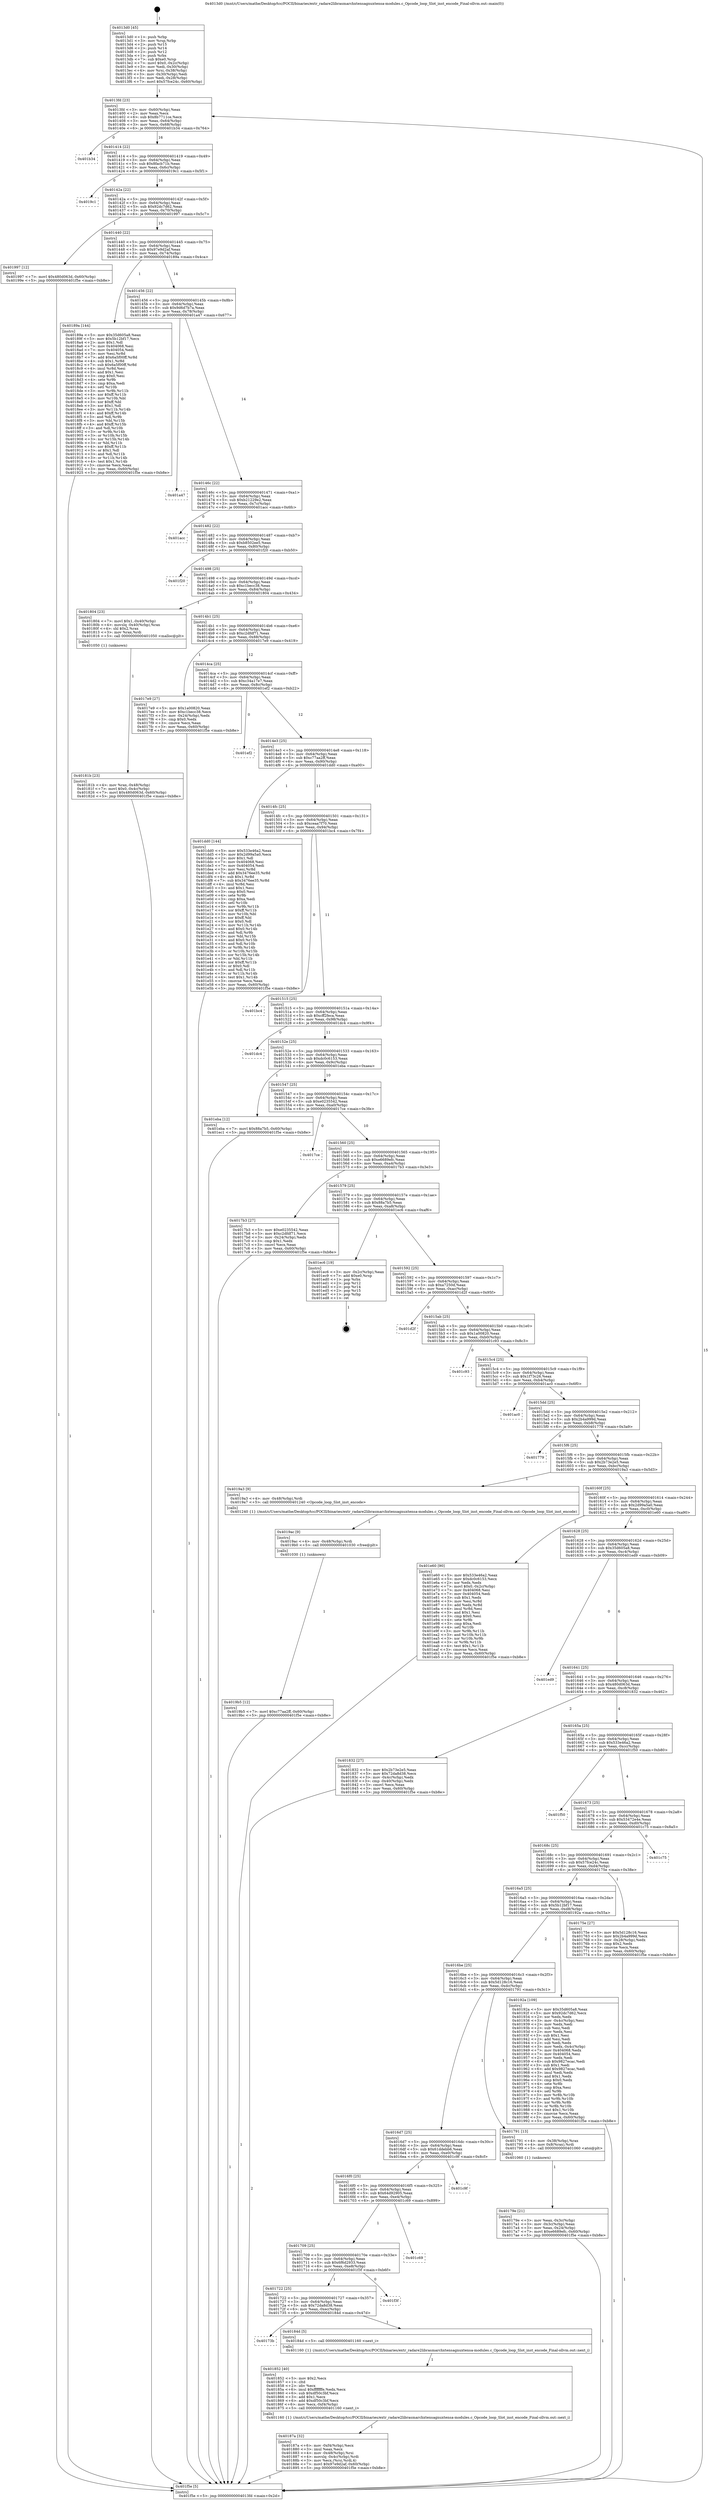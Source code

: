digraph "0x4013d0" {
  label = "0x4013d0 (/mnt/c/Users/mathe/Desktop/tcc/POCII/binaries/extr_radare2librasmarchxtensagnuxtensa-modules.c_Opcode_loop_Slot_inst_encode_Final-ollvm.out::main(0))"
  labelloc = "t"
  node[shape=record]

  Entry [label="",width=0.3,height=0.3,shape=circle,fillcolor=black,style=filled]
  "0x4013fd" [label="{
     0x4013fd [23]\l
     | [instrs]\l
     &nbsp;&nbsp;0x4013fd \<+3\>: mov -0x60(%rbp),%eax\l
     &nbsp;&nbsp;0x401400 \<+2\>: mov %eax,%ecx\l
     &nbsp;&nbsp;0x401402 \<+6\>: sub $0x8b7711ce,%ecx\l
     &nbsp;&nbsp;0x401408 \<+3\>: mov %eax,-0x64(%rbp)\l
     &nbsp;&nbsp;0x40140b \<+3\>: mov %ecx,-0x68(%rbp)\l
     &nbsp;&nbsp;0x40140e \<+6\>: je 0000000000401b34 \<main+0x764\>\l
  }"]
  "0x401b34" [label="{
     0x401b34\l
  }", style=dashed]
  "0x401414" [label="{
     0x401414 [22]\l
     | [instrs]\l
     &nbsp;&nbsp;0x401414 \<+5\>: jmp 0000000000401419 \<main+0x49\>\l
     &nbsp;&nbsp;0x401419 \<+3\>: mov -0x64(%rbp),%eax\l
     &nbsp;&nbsp;0x40141c \<+5\>: sub $0x8facb71b,%eax\l
     &nbsp;&nbsp;0x401421 \<+3\>: mov %eax,-0x6c(%rbp)\l
     &nbsp;&nbsp;0x401424 \<+6\>: je 00000000004019c1 \<main+0x5f1\>\l
  }"]
  Exit [label="",width=0.3,height=0.3,shape=circle,fillcolor=black,style=filled,peripheries=2]
  "0x4019c1" [label="{
     0x4019c1\l
  }", style=dashed]
  "0x40142a" [label="{
     0x40142a [22]\l
     | [instrs]\l
     &nbsp;&nbsp;0x40142a \<+5\>: jmp 000000000040142f \<main+0x5f\>\l
     &nbsp;&nbsp;0x40142f \<+3\>: mov -0x64(%rbp),%eax\l
     &nbsp;&nbsp;0x401432 \<+5\>: sub $0x92dc7d62,%eax\l
     &nbsp;&nbsp;0x401437 \<+3\>: mov %eax,-0x70(%rbp)\l
     &nbsp;&nbsp;0x40143a \<+6\>: je 0000000000401997 \<main+0x5c7\>\l
  }"]
  "0x4019b5" [label="{
     0x4019b5 [12]\l
     | [instrs]\l
     &nbsp;&nbsp;0x4019b5 \<+7\>: movl $0xc77aa2ff,-0x60(%rbp)\l
     &nbsp;&nbsp;0x4019bc \<+5\>: jmp 0000000000401f5e \<main+0xb8e\>\l
  }"]
  "0x401997" [label="{
     0x401997 [12]\l
     | [instrs]\l
     &nbsp;&nbsp;0x401997 \<+7\>: movl $0x480d063d,-0x60(%rbp)\l
     &nbsp;&nbsp;0x40199e \<+5\>: jmp 0000000000401f5e \<main+0xb8e\>\l
  }"]
  "0x401440" [label="{
     0x401440 [22]\l
     | [instrs]\l
     &nbsp;&nbsp;0x401440 \<+5\>: jmp 0000000000401445 \<main+0x75\>\l
     &nbsp;&nbsp;0x401445 \<+3\>: mov -0x64(%rbp),%eax\l
     &nbsp;&nbsp;0x401448 \<+5\>: sub $0x97e9d2af,%eax\l
     &nbsp;&nbsp;0x40144d \<+3\>: mov %eax,-0x74(%rbp)\l
     &nbsp;&nbsp;0x401450 \<+6\>: je 000000000040189a \<main+0x4ca\>\l
  }"]
  "0x4019ac" [label="{
     0x4019ac [9]\l
     | [instrs]\l
     &nbsp;&nbsp;0x4019ac \<+4\>: mov -0x48(%rbp),%rdi\l
     &nbsp;&nbsp;0x4019b0 \<+5\>: call 0000000000401030 \<free@plt\>\l
     | [calls]\l
     &nbsp;&nbsp;0x401030 \{1\} (unknown)\l
  }"]
  "0x40189a" [label="{
     0x40189a [144]\l
     | [instrs]\l
     &nbsp;&nbsp;0x40189a \<+5\>: mov $0x35d605a8,%eax\l
     &nbsp;&nbsp;0x40189f \<+5\>: mov $0x5b12bf17,%ecx\l
     &nbsp;&nbsp;0x4018a4 \<+2\>: mov $0x1,%dl\l
     &nbsp;&nbsp;0x4018a6 \<+7\>: mov 0x404068,%esi\l
     &nbsp;&nbsp;0x4018ad \<+7\>: mov 0x404054,%edi\l
     &nbsp;&nbsp;0x4018b4 \<+3\>: mov %esi,%r8d\l
     &nbsp;&nbsp;0x4018b7 \<+7\>: add $0x6a5f00ff,%r8d\l
     &nbsp;&nbsp;0x4018be \<+4\>: sub $0x1,%r8d\l
     &nbsp;&nbsp;0x4018c2 \<+7\>: sub $0x6a5f00ff,%r8d\l
     &nbsp;&nbsp;0x4018c9 \<+4\>: imul %r8d,%esi\l
     &nbsp;&nbsp;0x4018cd \<+3\>: and $0x1,%esi\l
     &nbsp;&nbsp;0x4018d0 \<+3\>: cmp $0x0,%esi\l
     &nbsp;&nbsp;0x4018d3 \<+4\>: sete %r9b\l
     &nbsp;&nbsp;0x4018d7 \<+3\>: cmp $0xa,%edi\l
     &nbsp;&nbsp;0x4018da \<+4\>: setl %r10b\l
     &nbsp;&nbsp;0x4018de \<+3\>: mov %r9b,%r11b\l
     &nbsp;&nbsp;0x4018e1 \<+4\>: xor $0xff,%r11b\l
     &nbsp;&nbsp;0x4018e5 \<+3\>: mov %r10b,%bl\l
     &nbsp;&nbsp;0x4018e8 \<+3\>: xor $0xff,%bl\l
     &nbsp;&nbsp;0x4018eb \<+3\>: xor $0x1,%dl\l
     &nbsp;&nbsp;0x4018ee \<+3\>: mov %r11b,%r14b\l
     &nbsp;&nbsp;0x4018f1 \<+4\>: and $0xff,%r14b\l
     &nbsp;&nbsp;0x4018f5 \<+3\>: and %dl,%r9b\l
     &nbsp;&nbsp;0x4018f8 \<+3\>: mov %bl,%r15b\l
     &nbsp;&nbsp;0x4018fb \<+4\>: and $0xff,%r15b\l
     &nbsp;&nbsp;0x4018ff \<+3\>: and %dl,%r10b\l
     &nbsp;&nbsp;0x401902 \<+3\>: or %r9b,%r14b\l
     &nbsp;&nbsp;0x401905 \<+3\>: or %r10b,%r15b\l
     &nbsp;&nbsp;0x401908 \<+3\>: xor %r15b,%r14b\l
     &nbsp;&nbsp;0x40190b \<+3\>: or %bl,%r11b\l
     &nbsp;&nbsp;0x40190e \<+4\>: xor $0xff,%r11b\l
     &nbsp;&nbsp;0x401912 \<+3\>: or $0x1,%dl\l
     &nbsp;&nbsp;0x401915 \<+3\>: and %dl,%r11b\l
     &nbsp;&nbsp;0x401918 \<+3\>: or %r11b,%r14b\l
     &nbsp;&nbsp;0x40191b \<+4\>: test $0x1,%r14b\l
     &nbsp;&nbsp;0x40191f \<+3\>: cmovne %ecx,%eax\l
     &nbsp;&nbsp;0x401922 \<+3\>: mov %eax,-0x60(%rbp)\l
     &nbsp;&nbsp;0x401925 \<+5\>: jmp 0000000000401f5e \<main+0xb8e\>\l
  }"]
  "0x401456" [label="{
     0x401456 [22]\l
     | [instrs]\l
     &nbsp;&nbsp;0x401456 \<+5\>: jmp 000000000040145b \<main+0x8b\>\l
     &nbsp;&nbsp;0x40145b \<+3\>: mov -0x64(%rbp),%eax\l
     &nbsp;&nbsp;0x40145e \<+5\>: sub $0x9d6d7b7a,%eax\l
     &nbsp;&nbsp;0x401463 \<+3\>: mov %eax,-0x78(%rbp)\l
     &nbsp;&nbsp;0x401466 \<+6\>: je 0000000000401a47 \<main+0x677\>\l
  }"]
  "0x40187a" [label="{
     0x40187a [32]\l
     | [instrs]\l
     &nbsp;&nbsp;0x40187a \<+6\>: mov -0xf4(%rbp),%ecx\l
     &nbsp;&nbsp;0x401880 \<+3\>: imul %eax,%ecx\l
     &nbsp;&nbsp;0x401883 \<+4\>: mov -0x48(%rbp),%rsi\l
     &nbsp;&nbsp;0x401887 \<+4\>: movslq -0x4c(%rbp),%rdi\l
     &nbsp;&nbsp;0x40188b \<+3\>: mov %ecx,(%rsi,%rdi,4)\l
     &nbsp;&nbsp;0x40188e \<+7\>: movl $0x97e9d2af,-0x60(%rbp)\l
     &nbsp;&nbsp;0x401895 \<+5\>: jmp 0000000000401f5e \<main+0xb8e\>\l
  }"]
  "0x401a47" [label="{
     0x401a47\l
  }", style=dashed]
  "0x40146c" [label="{
     0x40146c [22]\l
     | [instrs]\l
     &nbsp;&nbsp;0x40146c \<+5\>: jmp 0000000000401471 \<main+0xa1\>\l
     &nbsp;&nbsp;0x401471 \<+3\>: mov -0x64(%rbp),%eax\l
     &nbsp;&nbsp;0x401474 \<+5\>: sub $0xb21229e2,%eax\l
     &nbsp;&nbsp;0x401479 \<+3\>: mov %eax,-0x7c(%rbp)\l
     &nbsp;&nbsp;0x40147c \<+6\>: je 0000000000401acc \<main+0x6fc\>\l
  }"]
  "0x401852" [label="{
     0x401852 [40]\l
     | [instrs]\l
     &nbsp;&nbsp;0x401852 \<+5\>: mov $0x2,%ecx\l
     &nbsp;&nbsp;0x401857 \<+1\>: cltd\l
     &nbsp;&nbsp;0x401858 \<+2\>: idiv %ecx\l
     &nbsp;&nbsp;0x40185a \<+6\>: imul $0xfffffffe,%edx,%ecx\l
     &nbsp;&nbsp;0x401860 \<+6\>: sub $0xdf50c3bf,%ecx\l
     &nbsp;&nbsp;0x401866 \<+3\>: add $0x1,%ecx\l
     &nbsp;&nbsp;0x401869 \<+6\>: add $0xdf50c3bf,%ecx\l
     &nbsp;&nbsp;0x40186f \<+6\>: mov %ecx,-0xf4(%rbp)\l
     &nbsp;&nbsp;0x401875 \<+5\>: call 0000000000401160 \<next_i\>\l
     | [calls]\l
     &nbsp;&nbsp;0x401160 \{1\} (/mnt/c/Users/mathe/Desktop/tcc/POCII/binaries/extr_radare2librasmarchxtensagnuxtensa-modules.c_Opcode_loop_Slot_inst_encode_Final-ollvm.out::next_i)\l
  }"]
  "0x401acc" [label="{
     0x401acc\l
  }", style=dashed]
  "0x401482" [label="{
     0x401482 [22]\l
     | [instrs]\l
     &nbsp;&nbsp;0x401482 \<+5\>: jmp 0000000000401487 \<main+0xb7\>\l
     &nbsp;&nbsp;0x401487 \<+3\>: mov -0x64(%rbp),%eax\l
     &nbsp;&nbsp;0x40148a \<+5\>: sub $0xb8502ee5,%eax\l
     &nbsp;&nbsp;0x40148f \<+3\>: mov %eax,-0x80(%rbp)\l
     &nbsp;&nbsp;0x401492 \<+6\>: je 0000000000401f20 \<main+0xb50\>\l
  }"]
  "0x40173b" [label="{
     0x40173b\l
  }", style=dashed]
  "0x401f20" [label="{
     0x401f20\l
  }", style=dashed]
  "0x401498" [label="{
     0x401498 [25]\l
     | [instrs]\l
     &nbsp;&nbsp;0x401498 \<+5\>: jmp 000000000040149d \<main+0xcd\>\l
     &nbsp;&nbsp;0x40149d \<+3\>: mov -0x64(%rbp),%eax\l
     &nbsp;&nbsp;0x4014a0 \<+5\>: sub $0xc1becc38,%eax\l
     &nbsp;&nbsp;0x4014a5 \<+6\>: mov %eax,-0x84(%rbp)\l
     &nbsp;&nbsp;0x4014ab \<+6\>: je 0000000000401804 \<main+0x434\>\l
  }"]
  "0x40184d" [label="{
     0x40184d [5]\l
     | [instrs]\l
     &nbsp;&nbsp;0x40184d \<+5\>: call 0000000000401160 \<next_i\>\l
     | [calls]\l
     &nbsp;&nbsp;0x401160 \{1\} (/mnt/c/Users/mathe/Desktop/tcc/POCII/binaries/extr_radare2librasmarchxtensagnuxtensa-modules.c_Opcode_loop_Slot_inst_encode_Final-ollvm.out::next_i)\l
  }"]
  "0x401804" [label="{
     0x401804 [23]\l
     | [instrs]\l
     &nbsp;&nbsp;0x401804 \<+7\>: movl $0x1,-0x40(%rbp)\l
     &nbsp;&nbsp;0x40180b \<+4\>: movslq -0x40(%rbp),%rax\l
     &nbsp;&nbsp;0x40180f \<+4\>: shl $0x2,%rax\l
     &nbsp;&nbsp;0x401813 \<+3\>: mov %rax,%rdi\l
     &nbsp;&nbsp;0x401816 \<+5\>: call 0000000000401050 \<malloc@plt\>\l
     | [calls]\l
     &nbsp;&nbsp;0x401050 \{1\} (unknown)\l
  }"]
  "0x4014b1" [label="{
     0x4014b1 [25]\l
     | [instrs]\l
     &nbsp;&nbsp;0x4014b1 \<+5\>: jmp 00000000004014b6 \<main+0xe6\>\l
     &nbsp;&nbsp;0x4014b6 \<+3\>: mov -0x64(%rbp),%eax\l
     &nbsp;&nbsp;0x4014b9 \<+5\>: sub $0xc2dfdf71,%eax\l
     &nbsp;&nbsp;0x4014be \<+6\>: mov %eax,-0x88(%rbp)\l
     &nbsp;&nbsp;0x4014c4 \<+6\>: je 00000000004017e9 \<main+0x419\>\l
  }"]
  "0x401722" [label="{
     0x401722 [25]\l
     | [instrs]\l
     &nbsp;&nbsp;0x401722 \<+5\>: jmp 0000000000401727 \<main+0x357\>\l
     &nbsp;&nbsp;0x401727 \<+3\>: mov -0x64(%rbp),%eax\l
     &nbsp;&nbsp;0x40172a \<+5\>: sub $0x72da8d38,%eax\l
     &nbsp;&nbsp;0x40172f \<+6\>: mov %eax,-0xec(%rbp)\l
     &nbsp;&nbsp;0x401735 \<+6\>: je 000000000040184d \<main+0x47d\>\l
  }"]
  "0x4017e9" [label="{
     0x4017e9 [27]\l
     | [instrs]\l
     &nbsp;&nbsp;0x4017e9 \<+5\>: mov $0x1a00820,%eax\l
     &nbsp;&nbsp;0x4017ee \<+5\>: mov $0xc1becc38,%ecx\l
     &nbsp;&nbsp;0x4017f3 \<+3\>: mov -0x24(%rbp),%edx\l
     &nbsp;&nbsp;0x4017f6 \<+3\>: cmp $0x0,%edx\l
     &nbsp;&nbsp;0x4017f9 \<+3\>: cmove %ecx,%eax\l
     &nbsp;&nbsp;0x4017fc \<+3\>: mov %eax,-0x60(%rbp)\l
     &nbsp;&nbsp;0x4017ff \<+5\>: jmp 0000000000401f5e \<main+0xb8e\>\l
  }"]
  "0x4014ca" [label="{
     0x4014ca [25]\l
     | [instrs]\l
     &nbsp;&nbsp;0x4014ca \<+5\>: jmp 00000000004014cf \<main+0xff\>\l
     &nbsp;&nbsp;0x4014cf \<+3\>: mov -0x64(%rbp),%eax\l
     &nbsp;&nbsp;0x4014d2 \<+5\>: sub $0xc34a17e7,%eax\l
     &nbsp;&nbsp;0x4014d7 \<+6\>: mov %eax,-0x8c(%rbp)\l
     &nbsp;&nbsp;0x4014dd \<+6\>: je 0000000000401ef2 \<main+0xb22\>\l
  }"]
  "0x401f3f" [label="{
     0x401f3f\l
  }", style=dashed]
  "0x401ef2" [label="{
     0x401ef2\l
  }", style=dashed]
  "0x4014e3" [label="{
     0x4014e3 [25]\l
     | [instrs]\l
     &nbsp;&nbsp;0x4014e3 \<+5\>: jmp 00000000004014e8 \<main+0x118\>\l
     &nbsp;&nbsp;0x4014e8 \<+3\>: mov -0x64(%rbp),%eax\l
     &nbsp;&nbsp;0x4014eb \<+5\>: sub $0xc77aa2ff,%eax\l
     &nbsp;&nbsp;0x4014f0 \<+6\>: mov %eax,-0x90(%rbp)\l
     &nbsp;&nbsp;0x4014f6 \<+6\>: je 0000000000401dd0 \<main+0xa00\>\l
  }"]
  "0x401709" [label="{
     0x401709 [25]\l
     | [instrs]\l
     &nbsp;&nbsp;0x401709 \<+5\>: jmp 000000000040170e \<main+0x33e\>\l
     &nbsp;&nbsp;0x40170e \<+3\>: mov -0x64(%rbp),%eax\l
     &nbsp;&nbsp;0x401711 \<+5\>: sub $0x6f6d2933,%eax\l
     &nbsp;&nbsp;0x401716 \<+6\>: mov %eax,-0xe8(%rbp)\l
     &nbsp;&nbsp;0x40171c \<+6\>: je 0000000000401f3f \<main+0xb6f\>\l
  }"]
  "0x401dd0" [label="{
     0x401dd0 [144]\l
     | [instrs]\l
     &nbsp;&nbsp;0x401dd0 \<+5\>: mov $0x533e46a2,%eax\l
     &nbsp;&nbsp;0x401dd5 \<+5\>: mov $0x2d99a5a0,%ecx\l
     &nbsp;&nbsp;0x401dda \<+2\>: mov $0x1,%dl\l
     &nbsp;&nbsp;0x401ddc \<+7\>: mov 0x404068,%esi\l
     &nbsp;&nbsp;0x401de3 \<+7\>: mov 0x404054,%edi\l
     &nbsp;&nbsp;0x401dea \<+3\>: mov %esi,%r8d\l
     &nbsp;&nbsp;0x401ded \<+7\>: add $0x3476ee35,%r8d\l
     &nbsp;&nbsp;0x401df4 \<+4\>: sub $0x1,%r8d\l
     &nbsp;&nbsp;0x401df8 \<+7\>: sub $0x3476ee35,%r8d\l
     &nbsp;&nbsp;0x401dff \<+4\>: imul %r8d,%esi\l
     &nbsp;&nbsp;0x401e03 \<+3\>: and $0x1,%esi\l
     &nbsp;&nbsp;0x401e06 \<+3\>: cmp $0x0,%esi\l
     &nbsp;&nbsp;0x401e09 \<+4\>: sete %r9b\l
     &nbsp;&nbsp;0x401e0d \<+3\>: cmp $0xa,%edi\l
     &nbsp;&nbsp;0x401e10 \<+4\>: setl %r10b\l
     &nbsp;&nbsp;0x401e14 \<+3\>: mov %r9b,%r11b\l
     &nbsp;&nbsp;0x401e17 \<+4\>: xor $0xff,%r11b\l
     &nbsp;&nbsp;0x401e1b \<+3\>: mov %r10b,%bl\l
     &nbsp;&nbsp;0x401e1e \<+3\>: xor $0xff,%bl\l
     &nbsp;&nbsp;0x401e21 \<+3\>: xor $0x0,%dl\l
     &nbsp;&nbsp;0x401e24 \<+3\>: mov %r11b,%r14b\l
     &nbsp;&nbsp;0x401e27 \<+4\>: and $0x0,%r14b\l
     &nbsp;&nbsp;0x401e2b \<+3\>: and %dl,%r9b\l
     &nbsp;&nbsp;0x401e2e \<+3\>: mov %bl,%r15b\l
     &nbsp;&nbsp;0x401e31 \<+4\>: and $0x0,%r15b\l
     &nbsp;&nbsp;0x401e35 \<+3\>: and %dl,%r10b\l
     &nbsp;&nbsp;0x401e38 \<+3\>: or %r9b,%r14b\l
     &nbsp;&nbsp;0x401e3b \<+3\>: or %r10b,%r15b\l
     &nbsp;&nbsp;0x401e3e \<+3\>: xor %r15b,%r14b\l
     &nbsp;&nbsp;0x401e41 \<+3\>: or %bl,%r11b\l
     &nbsp;&nbsp;0x401e44 \<+4\>: xor $0xff,%r11b\l
     &nbsp;&nbsp;0x401e48 \<+3\>: or $0x0,%dl\l
     &nbsp;&nbsp;0x401e4b \<+3\>: and %dl,%r11b\l
     &nbsp;&nbsp;0x401e4e \<+3\>: or %r11b,%r14b\l
     &nbsp;&nbsp;0x401e51 \<+4\>: test $0x1,%r14b\l
     &nbsp;&nbsp;0x401e55 \<+3\>: cmovne %ecx,%eax\l
     &nbsp;&nbsp;0x401e58 \<+3\>: mov %eax,-0x60(%rbp)\l
     &nbsp;&nbsp;0x401e5b \<+5\>: jmp 0000000000401f5e \<main+0xb8e\>\l
  }"]
  "0x4014fc" [label="{
     0x4014fc [25]\l
     | [instrs]\l
     &nbsp;&nbsp;0x4014fc \<+5\>: jmp 0000000000401501 \<main+0x131\>\l
     &nbsp;&nbsp;0x401501 \<+3\>: mov -0x64(%rbp),%eax\l
     &nbsp;&nbsp;0x401504 \<+5\>: sub $0xceaa7f70,%eax\l
     &nbsp;&nbsp;0x401509 \<+6\>: mov %eax,-0x94(%rbp)\l
     &nbsp;&nbsp;0x40150f \<+6\>: je 0000000000401bc4 \<main+0x7f4\>\l
  }"]
  "0x401c69" [label="{
     0x401c69\l
  }", style=dashed]
  "0x401bc4" [label="{
     0x401bc4\l
  }", style=dashed]
  "0x401515" [label="{
     0x401515 [25]\l
     | [instrs]\l
     &nbsp;&nbsp;0x401515 \<+5\>: jmp 000000000040151a \<main+0x14a\>\l
     &nbsp;&nbsp;0x40151a \<+3\>: mov -0x64(%rbp),%eax\l
     &nbsp;&nbsp;0x40151d \<+5\>: sub $0xcff2feca,%eax\l
     &nbsp;&nbsp;0x401522 \<+6\>: mov %eax,-0x98(%rbp)\l
     &nbsp;&nbsp;0x401528 \<+6\>: je 0000000000401dc4 \<main+0x9f4\>\l
  }"]
  "0x4016f0" [label="{
     0x4016f0 [25]\l
     | [instrs]\l
     &nbsp;&nbsp;0x4016f0 \<+5\>: jmp 00000000004016f5 \<main+0x325\>\l
     &nbsp;&nbsp;0x4016f5 \<+3\>: mov -0x64(%rbp),%eax\l
     &nbsp;&nbsp;0x4016f8 \<+5\>: sub $0x64d92905,%eax\l
     &nbsp;&nbsp;0x4016fd \<+6\>: mov %eax,-0xe4(%rbp)\l
     &nbsp;&nbsp;0x401703 \<+6\>: je 0000000000401c69 \<main+0x899\>\l
  }"]
  "0x401dc4" [label="{
     0x401dc4\l
  }", style=dashed]
  "0x40152e" [label="{
     0x40152e [25]\l
     | [instrs]\l
     &nbsp;&nbsp;0x40152e \<+5\>: jmp 0000000000401533 \<main+0x163\>\l
     &nbsp;&nbsp;0x401533 \<+3\>: mov -0x64(%rbp),%eax\l
     &nbsp;&nbsp;0x401536 \<+5\>: sub $0xdc0c6153,%eax\l
     &nbsp;&nbsp;0x40153b \<+6\>: mov %eax,-0x9c(%rbp)\l
     &nbsp;&nbsp;0x401541 \<+6\>: je 0000000000401eba \<main+0xaea\>\l
  }"]
  "0x401c9f" [label="{
     0x401c9f\l
  }", style=dashed]
  "0x401eba" [label="{
     0x401eba [12]\l
     | [instrs]\l
     &nbsp;&nbsp;0x401eba \<+7\>: movl $0x88a7b5,-0x60(%rbp)\l
     &nbsp;&nbsp;0x401ec1 \<+5\>: jmp 0000000000401f5e \<main+0xb8e\>\l
  }"]
  "0x401547" [label="{
     0x401547 [25]\l
     | [instrs]\l
     &nbsp;&nbsp;0x401547 \<+5\>: jmp 000000000040154c \<main+0x17c\>\l
     &nbsp;&nbsp;0x40154c \<+3\>: mov -0x64(%rbp),%eax\l
     &nbsp;&nbsp;0x40154f \<+5\>: sub $0xe0235542,%eax\l
     &nbsp;&nbsp;0x401554 \<+6\>: mov %eax,-0xa0(%rbp)\l
     &nbsp;&nbsp;0x40155a \<+6\>: je 00000000004017ce \<main+0x3fe\>\l
  }"]
  "0x40181b" [label="{
     0x40181b [23]\l
     | [instrs]\l
     &nbsp;&nbsp;0x40181b \<+4\>: mov %rax,-0x48(%rbp)\l
     &nbsp;&nbsp;0x40181f \<+7\>: movl $0x0,-0x4c(%rbp)\l
     &nbsp;&nbsp;0x401826 \<+7\>: movl $0x480d063d,-0x60(%rbp)\l
     &nbsp;&nbsp;0x40182d \<+5\>: jmp 0000000000401f5e \<main+0xb8e\>\l
  }"]
  "0x4017ce" [label="{
     0x4017ce\l
  }", style=dashed]
  "0x401560" [label="{
     0x401560 [25]\l
     | [instrs]\l
     &nbsp;&nbsp;0x401560 \<+5\>: jmp 0000000000401565 \<main+0x195\>\l
     &nbsp;&nbsp;0x401565 \<+3\>: mov -0x64(%rbp),%eax\l
     &nbsp;&nbsp;0x401568 \<+5\>: sub $0xe6689efc,%eax\l
     &nbsp;&nbsp;0x40156d \<+6\>: mov %eax,-0xa4(%rbp)\l
     &nbsp;&nbsp;0x401573 \<+6\>: je 00000000004017b3 \<main+0x3e3\>\l
  }"]
  "0x40179e" [label="{
     0x40179e [21]\l
     | [instrs]\l
     &nbsp;&nbsp;0x40179e \<+3\>: mov %eax,-0x3c(%rbp)\l
     &nbsp;&nbsp;0x4017a1 \<+3\>: mov -0x3c(%rbp),%eax\l
     &nbsp;&nbsp;0x4017a4 \<+3\>: mov %eax,-0x24(%rbp)\l
     &nbsp;&nbsp;0x4017a7 \<+7\>: movl $0xe6689efc,-0x60(%rbp)\l
     &nbsp;&nbsp;0x4017ae \<+5\>: jmp 0000000000401f5e \<main+0xb8e\>\l
  }"]
  "0x4017b3" [label="{
     0x4017b3 [27]\l
     | [instrs]\l
     &nbsp;&nbsp;0x4017b3 \<+5\>: mov $0xe0235542,%eax\l
     &nbsp;&nbsp;0x4017b8 \<+5\>: mov $0xc2dfdf71,%ecx\l
     &nbsp;&nbsp;0x4017bd \<+3\>: mov -0x24(%rbp),%edx\l
     &nbsp;&nbsp;0x4017c0 \<+3\>: cmp $0x1,%edx\l
     &nbsp;&nbsp;0x4017c3 \<+3\>: cmovl %ecx,%eax\l
     &nbsp;&nbsp;0x4017c6 \<+3\>: mov %eax,-0x60(%rbp)\l
     &nbsp;&nbsp;0x4017c9 \<+5\>: jmp 0000000000401f5e \<main+0xb8e\>\l
  }"]
  "0x401579" [label="{
     0x401579 [25]\l
     | [instrs]\l
     &nbsp;&nbsp;0x401579 \<+5\>: jmp 000000000040157e \<main+0x1ae\>\l
     &nbsp;&nbsp;0x40157e \<+3\>: mov -0x64(%rbp),%eax\l
     &nbsp;&nbsp;0x401581 \<+5\>: sub $0x88a7b5,%eax\l
     &nbsp;&nbsp;0x401586 \<+6\>: mov %eax,-0xa8(%rbp)\l
     &nbsp;&nbsp;0x40158c \<+6\>: je 0000000000401ec6 \<main+0xaf6\>\l
  }"]
  "0x4016d7" [label="{
     0x4016d7 [25]\l
     | [instrs]\l
     &nbsp;&nbsp;0x4016d7 \<+5\>: jmp 00000000004016dc \<main+0x30c\>\l
     &nbsp;&nbsp;0x4016dc \<+3\>: mov -0x64(%rbp),%eax\l
     &nbsp;&nbsp;0x4016df \<+5\>: sub $0x61ddebb6,%eax\l
     &nbsp;&nbsp;0x4016e4 \<+6\>: mov %eax,-0xe0(%rbp)\l
     &nbsp;&nbsp;0x4016ea \<+6\>: je 0000000000401c9f \<main+0x8cf\>\l
  }"]
  "0x401ec6" [label="{
     0x401ec6 [19]\l
     | [instrs]\l
     &nbsp;&nbsp;0x401ec6 \<+3\>: mov -0x2c(%rbp),%eax\l
     &nbsp;&nbsp;0x401ec9 \<+7\>: add $0xe0,%rsp\l
     &nbsp;&nbsp;0x401ed0 \<+1\>: pop %rbx\l
     &nbsp;&nbsp;0x401ed1 \<+2\>: pop %r12\l
     &nbsp;&nbsp;0x401ed3 \<+2\>: pop %r14\l
     &nbsp;&nbsp;0x401ed5 \<+2\>: pop %r15\l
     &nbsp;&nbsp;0x401ed7 \<+1\>: pop %rbp\l
     &nbsp;&nbsp;0x401ed8 \<+1\>: ret\l
  }"]
  "0x401592" [label="{
     0x401592 [25]\l
     | [instrs]\l
     &nbsp;&nbsp;0x401592 \<+5\>: jmp 0000000000401597 \<main+0x1c7\>\l
     &nbsp;&nbsp;0x401597 \<+3\>: mov -0x64(%rbp),%eax\l
     &nbsp;&nbsp;0x40159a \<+5\>: sub $0xa7250d,%eax\l
     &nbsp;&nbsp;0x40159f \<+6\>: mov %eax,-0xac(%rbp)\l
     &nbsp;&nbsp;0x4015a5 \<+6\>: je 0000000000401d2f \<main+0x95f\>\l
  }"]
  "0x401791" [label="{
     0x401791 [13]\l
     | [instrs]\l
     &nbsp;&nbsp;0x401791 \<+4\>: mov -0x38(%rbp),%rax\l
     &nbsp;&nbsp;0x401795 \<+4\>: mov 0x8(%rax),%rdi\l
     &nbsp;&nbsp;0x401799 \<+5\>: call 0000000000401060 \<atoi@plt\>\l
     | [calls]\l
     &nbsp;&nbsp;0x401060 \{1\} (unknown)\l
  }"]
  "0x401d2f" [label="{
     0x401d2f\l
  }", style=dashed]
  "0x4015ab" [label="{
     0x4015ab [25]\l
     | [instrs]\l
     &nbsp;&nbsp;0x4015ab \<+5\>: jmp 00000000004015b0 \<main+0x1e0\>\l
     &nbsp;&nbsp;0x4015b0 \<+3\>: mov -0x64(%rbp),%eax\l
     &nbsp;&nbsp;0x4015b3 \<+5\>: sub $0x1a00820,%eax\l
     &nbsp;&nbsp;0x4015b8 \<+6\>: mov %eax,-0xb0(%rbp)\l
     &nbsp;&nbsp;0x4015be \<+6\>: je 0000000000401c93 \<main+0x8c3\>\l
  }"]
  "0x4016be" [label="{
     0x4016be [25]\l
     | [instrs]\l
     &nbsp;&nbsp;0x4016be \<+5\>: jmp 00000000004016c3 \<main+0x2f3\>\l
     &nbsp;&nbsp;0x4016c3 \<+3\>: mov -0x64(%rbp),%eax\l
     &nbsp;&nbsp;0x4016c6 \<+5\>: sub $0x5d128c16,%eax\l
     &nbsp;&nbsp;0x4016cb \<+6\>: mov %eax,-0xdc(%rbp)\l
     &nbsp;&nbsp;0x4016d1 \<+6\>: je 0000000000401791 \<main+0x3c1\>\l
  }"]
  "0x401c93" [label="{
     0x401c93\l
  }", style=dashed]
  "0x4015c4" [label="{
     0x4015c4 [25]\l
     | [instrs]\l
     &nbsp;&nbsp;0x4015c4 \<+5\>: jmp 00000000004015c9 \<main+0x1f9\>\l
     &nbsp;&nbsp;0x4015c9 \<+3\>: mov -0x64(%rbp),%eax\l
     &nbsp;&nbsp;0x4015cc \<+5\>: sub $0x1f73c26,%eax\l
     &nbsp;&nbsp;0x4015d1 \<+6\>: mov %eax,-0xb4(%rbp)\l
     &nbsp;&nbsp;0x4015d7 \<+6\>: je 0000000000401ac0 \<main+0x6f0\>\l
  }"]
  "0x40192a" [label="{
     0x40192a [109]\l
     | [instrs]\l
     &nbsp;&nbsp;0x40192a \<+5\>: mov $0x35d605a8,%eax\l
     &nbsp;&nbsp;0x40192f \<+5\>: mov $0x92dc7d62,%ecx\l
     &nbsp;&nbsp;0x401934 \<+2\>: xor %edx,%edx\l
     &nbsp;&nbsp;0x401936 \<+3\>: mov -0x4c(%rbp),%esi\l
     &nbsp;&nbsp;0x401939 \<+2\>: mov %edx,%edi\l
     &nbsp;&nbsp;0x40193b \<+2\>: sub %esi,%edi\l
     &nbsp;&nbsp;0x40193d \<+2\>: mov %edx,%esi\l
     &nbsp;&nbsp;0x40193f \<+3\>: sub $0x1,%esi\l
     &nbsp;&nbsp;0x401942 \<+2\>: add %esi,%edi\l
     &nbsp;&nbsp;0x401944 \<+2\>: sub %edi,%edx\l
     &nbsp;&nbsp;0x401946 \<+3\>: mov %edx,-0x4c(%rbp)\l
     &nbsp;&nbsp;0x401949 \<+7\>: mov 0x404068,%edx\l
     &nbsp;&nbsp;0x401950 \<+7\>: mov 0x404054,%esi\l
     &nbsp;&nbsp;0x401957 \<+2\>: mov %edx,%edi\l
     &nbsp;&nbsp;0x401959 \<+6\>: sub $0x9827ecac,%edi\l
     &nbsp;&nbsp;0x40195f \<+3\>: sub $0x1,%edi\l
     &nbsp;&nbsp;0x401962 \<+6\>: add $0x9827ecac,%edi\l
     &nbsp;&nbsp;0x401968 \<+3\>: imul %edi,%edx\l
     &nbsp;&nbsp;0x40196b \<+3\>: and $0x1,%edx\l
     &nbsp;&nbsp;0x40196e \<+3\>: cmp $0x0,%edx\l
     &nbsp;&nbsp;0x401971 \<+4\>: sete %r8b\l
     &nbsp;&nbsp;0x401975 \<+3\>: cmp $0xa,%esi\l
     &nbsp;&nbsp;0x401978 \<+4\>: setl %r9b\l
     &nbsp;&nbsp;0x40197c \<+3\>: mov %r8b,%r10b\l
     &nbsp;&nbsp;0x40197f \<+3\>: and %r9b,%r10b\l
     &nbsp;&nbsp;0x401982 \<+3\>: xor %r9b,%r8b\l
     &nbsp;&nbsp;0x401985 \<+3\>: or %r8b,%r10b\l
     &nbsp;&nbsp;0x401988 \<+4\>: test $0x1,%r10b\l
     &nbsp;&nbsp;0x40198c \<+3\>: cmovne %ecx,%eax\l
     &nbsp;&nbsp;0x40198f \<+3\>: mov %eax,-0x60(%rbp)\l
     &nbsp;&nbsp;0x401992 \<+5\>: jmp 0000000000401f5e \<main+0xb8e\>\l
  }"]
  "0x401ac0" [label="{
     0x401ac0\l
  }", style=dashed]
  "0x4015dd" [label="{
     0x4015dd [25]\l
     | [instrs]\l
     &nbsp;&nbsp;0x4015dd \<+5\>: jmp 00000000004015e2 \<main+0x212\>\l
     &nbsp;&nbsp;0x4015e2 \<+3\>: mov -0x64(%rbp),%eax\l
     &nbsp;&nbsp;0x4015e5 \<+5\>: sub $0x2b4a999d,%eax\l
     &nbsp;&nbsp;0x4015ea \<+6\>: mov %eax,-0xb8(%rbp)\l
     &nbsp;&nbsp;0x4015f0 \<+6\>: je 0000000000401779 \<main+0x3a9\>\l
  }"]
  "0x4013d0" [label="{
     0x4013d0 [45]\l
     | [instrs]\l
     &nbsp;&nbsp;0x4013d0 \<+1\>: push %rbp\l
     &nbsp;&nbsp;0x4013d1 \<+3\>: mov %rsp,%rbp\l
     &nbsp;&nbsp;0x4013d4 \<+2\>: push %r15\l
     &nbsp;&nbsp;0x4013d6 \<+2\>: push %r14\l
     &nbsp;&nbsp;0x4013d8 \<+2\>: push %r12\l
     &nbsp;&nbsp;0x4013da \<+1\>: push %rbx\l
     &nbsp;&nbsp;0x4013db \<+7\>: sub $0xe0,%rsp\l
     &nbsp;&nbsp;0x4013e2 \<+7\>: movl $0x0,-0x2c(%rbp)\l
     &nbsp;&nbsp;0x4013e9 \<+3\>: mov %edi,-0x30(%rbp)\l
     &nbsp;&nbsp;0x4013ec \<+4\>: mov %rsi,-0x38(%rbp)\l
     &nbsp;&nbsp;0x4013f0 \<+3\>: mov -0x30(%rbp),%edi\l
     &nbsp;&nbsp;0x4013f3 \<+3\>: mov %edi,-0x28(%rbp)\l
     &nbsp;&nbsp;0x4013f6 \<+7\>: movl $0x57fce24c,-0x60(%rbp)\l
  }"]
  "0x401779" [label="{
     0x401779\l
  }", style=dashed]
  "0x4015f6" [label="{
     0x4015f6 [25]\l
     | [instrs]\l
     &nbsp;&nbsp;0x4015f6 \<+5\>: jmp 00000000004015fb \<main+0x22b\>\l
     &nbsp;&nbsp;0x4015fb \<+3\>: mov -0x64(%rbp),%eax\l
     &nbsp;&nbsp;0x4015fe \<+5\>: sub $0x2b73e2e5,%eax\l
     &nbsp;&nbsp;0x401603 \<+6\>: mov %eax,-0xbc(%rbp)\l
     &nbsp;&nbsp;0x401609 \<+6\>: je 00000000004019a3 \<main+0x5d3\>\l
  }"]
  "0x401f5e" [label="{
     0x401f5e [5]\l
     | [instrs]\l
     &nbsp;&nbsp;0x401f5e \<+5\>: jmp 00000000004013fd \<main+0x2d\>\l
  }"]
  "0x4019a3" [label="{
     0x4019a3 [9]\l
     | [instrs]\l
     &nbsp;&nbsp;0x4019a3 \<+4\>: mov -0x48(%rbp),%rdi\l
     &nbsp;&nbsp;0x4019a7 \<+5\>: call 0000000000401240 \<Opcode_loop_Slot_inst_encode\>\l
     | [calls]\l
     &nbsp;&nbsp;0x401240 \{1\} (/mnt/c/Users/mathe/Desktop/tcc/POCII/binaries/extr_radare2librasmarchxtensagnuxtensa-modules.c_Opcode_loop_Slot_inst_encode_Final-ollvm.out::Opcode_loop_Slot_inst_encode)\l
  }"]
  "0x40160f" [label="{
     0x40160f [25]\l
     | [instrs]\l
     &nbsp;&nbsp;0x40160f \<+5\>: jmp 0000000000401614 \<main+0x244\>\l
     &nbsp;&nbsp;0x401614 \<+3\>: mov -0x64(%rbp),%eax\l
     &nbsp;&nbsp;0x401617 \<+5\>: sub $0x2d99a5a0,%eax\l
     &nbsp;&nbsp;0x40161c \<+6\>: mov %eax,-0xc0(%rbp)\l
     &nbsp;&nbsp;0x401622 \<+6\>: je 0000000000401e60 \<main+0xa90\>\l
  }"]
  "0x4016a5" [label="{
     0x4016a5 [25]\l
     | [instrs]\l
     &nbsp;&nbsp;0x4016a5 \<+5\>: jmp 00000000004016aa \<main+0x2da\>\l
     &nbsp;&nbsp;0x4016aa \<+3\>: mov -0x64(%rbp),%eax\l
     &nbsp;&nbsp;0x4016ad \<+5\>: sub $0x5b12bf17,%eax\l
     &nbsp;&nbsp;0x4016b2 \<+6\>: mov %eax,-0xd8(%rbp)\l
     &nbsp;&nbsp;0x4016b8 \<+6\>: je 000000000040192a \<main+0x55a\>\l
  }"]
  "0x401e60" [label="{
     0x401e60 [90]\l
     | [instrs]\l
     &nbsp;&nbsp;0x401e60 \<+5\>: mov $0x533e46a2,%eax\l
     &nbsp;&nbsp;0x401e65 \<+5\>: mov $0xdc0c6153,%ecx\l
     &nbsp;&nbsp;0x401e6a \<+2\>: xor %edx,%edx\l
     &nbsp;&nbsp;0x401e6c \<+7\>: movl $0x0,-0x2c(%rbp)\l
     &nbsp;&nbsp;0x401e73 \<+7\>: mov 0x404068,%esi\l
     &nbsp;&nbsp;0x401e7a \<+7\>: mov 0x404054,%edi\l
     &nbsp;&nbsp;0x401e81 \<+3\>: sub $0x1,%edx\l
     &nbsp;&nbsp;0x401e84 \<+3\>: mov %esi,%r8d\l
     &nbsp;&nbsp;0x401e87 \<+3\>: add %edx,%r8d\l
     &nbsp;&nbsp;0x401e8a \<+4\>: imul %r8d,%esi\l
     &nbsp;&nbsp;0x401e8e \<+3\>: and $0x1,%esi\l
     &nbsp;&nbsp;0x401e91 \<+3\>: cmp $0x0,%esi\l
     &nbsp;&nbsp;0x401e94 \<+4\>: sete %r9b\l
     &nbsp;&nbsp;0x401e98 \<+3\>: cmp $0xa,%edi\l
     &nbsp;&nbsp;0x401e9b \<+4\>: setl %r10b\l
     &nbsp;&nbsp;0x401e9f \<+3\>: mov %r9b,%r11b\l
     &nbsp;&nbsp;0x401ea2 \<+3\>: and %r10b,%r11b\l
     &nbsp;&nbsp;0x401ea5 \<+3\>: xor %r10b,%r9b\l
     &nbsp;&nbsp;0x401ea8 \<+3\>: or %r9b,%r11b\l
     &nbsp;&nbsp;0x401eab \<+4\>: test $0x1,%r11b\l
     &nbsp;&nbsp;0x401eaf \<+3\>: cmovne %ecx,%eax\l
     &nbsp;&nbsp;0x401eb2 \<+3\>: mov %eax,-0x60(%rbp)\l
     &nbsp;&nbsp;0x401eb5 \<+5\>: jmp 0000000000401f5e \<main+0xb8e\>\l
  }"]
  "0x401628" [label="{
     0x401628 [25]\l
     | [instrs]\l
     &nbsp;&nbsp;0x401628 \<+5\>: jmp 000000000040162d \<main+0x25d\>\l
     &nbsp;&nbsp;0x40162d \<+3\>: mov -0x64(%rbp),%eax\l
     &nbsp;&nbsp;0x401630 \<+5\>: sub $0x35d605a8,%eax\l
     &nbsp;&nbsp;0x401635 \<+6\>: mov %eax,-0xc4(%rbp)\l
     &nbsp;&nbsp;0x40163b \<+6\>: je 0000000000401ed9 \<main+0xb09\>\l
  }"]
  "0x40175e" [label="{
     0x40175e [27]\l
     | [instrs]\l
     &nbsp;&nbsp;0x40175e \<+5\>: mov $0x5d128c16,%eax\l
     &nbsp;&nbsp;0x401763 \<+5\>: mov $0x2b4a999d,%ecx\l
     &nbsp;&nbsp;0x401768 \<+3\>: mov -0x28(%rbp),%edx\l
     &nbsp;&nbsp;0x40176b \<+3\>: cmp $0x2,%edx\l
     &nbsp;&nbsp;0x40176e \<+3\>: cmovne %ecx,%eax\l
     &nbsp;&nbsp;0x401771 \<+3\>: mov %eax,-0x60(%rbp)\l
     &nbsp;&nbsp;0x401774 \<+5\>: jmp 0000000000401f5e \<main+0xb8e\>\l
  }"]
  "0x401ed9" [label="{
     0x401ed9\l
  }", style=dashed]
  "0x401641" [label="{
     0x401641 [25]\l
     | [instrs]\l
     &nbsp;&nbsp;0x401641 \<+5\>: jmp 0000000000401646 \<main+0x276\>\l
     &nbsp;&nbsp;0x401646 \<+3\>: mov -0x64(%rbp),%eax\l
     &nbsp;&nbsp;0x401649 \<+5\>: sub $0x480d063d,%eax\l
     &nbsp;&nbsp;0x40164e \<+6\>: mov %eax,-0xc8(%rbp)\l
     &nbsp;&nbsp;0x401654 \<+6\>: je 0000000000401832 \<main+0x462\>\l
  }"]
  "0x40168c" [label="{
     0x40168c [25]\l
     | [instrs]\l
     &nbsp;&nbsp;0x40168c \<+5\>: jmp 0000000000401691 \<main+0x2c1\>\l
     &nbsp;&nbsp;0x401691 \<+3\>: mov -0x64(%rbp),%eax\l
     &nbsp;&nbsp;0x401694 \<+5\>: sub $0x57fce24c,%eax\l
     &nbsp;&nbsp;0x401699 \<+6\>: mov %eax,-0xd4(%rbp)\l
     &nbsp;&nbsp;0x40169f \<+6\>: je 000000000040175e \<main+0x38e\>\l
  }"]
  "0x401832" [label="{
     0x401832 [27]\l
     | [instrs]\l
     &nbsp;&nbsp;0x401832 \<+5\>: mov $0x2b73e2e5,%eax\l
     &nbsp;&nbsp;0x401837 \<+5\>: mov $0x72da8d38,%ecx\l
     &nbsp;&nbsp;0x40183c \<+3\>: mov -0x4c(%rbp),%edx\l
     &nbsp;&nbsp;0x40183f \<+3\>: cmp -0x40(%rbp),%edx\l
     &nbsp;&nbsp;0x401842 \<+3\>: cmovl %ecx,%eax\l
     &nbsp;&nbsp;0x401845 \<+3\>: mov %eax,-0x60(%rbp)\l
     &nbsp;&nbsp;0x401848 \<+5\>: jmp 0000000000401f5e \<main+0xb8e\>\l
  }"]
  "0x40165a" [label="{
     0x40165a [25]\l
     | [instrs]\l
     &nbsp;&nbsp;0x40165a \<+5\>: jmp 000000000040165f \<main+0x28f\>\l
     &nbsp;&nbsp;0x40165f \<+3\>: mov -0x64(%rbp),%eax\l
     &nbsp;&nbsp;0x401662 \<+5\>: sub $0x533e46a2,%eax\l
     &nbsp;&nbsp;0x401667 \<+6\>: mov %eax,-0xcc(%rbp)\l
     &nbsp;&nbsp;0x40166d \<+6\>: je 0000000000401f50 \<main+0xb80\>\l
  }"]
  "0x401c75" [label="{
     0x401c75\l
  }", style=dashed]
  "0x401f50" [label="{
     0x401f50\l
  }", style=dashed]
  "0x401673" [label="{
     0x401673 [25]\l
     | [instrs]\l
     &nbsp;&nbsp;0x401673 \<+5\>: jmp 0000000000401678 \<main+0x2a8\>\l
     &nbsp;&nbsp;0x401678 \<+3\>: mov -0x64(%rbp),%eax\l
     &nbsp;&nbsp;0x40167b \<+5\>: sub $0x53472e4e,%eax\l
     &nbsp;&nbsp;0x401680 \<+6\>: mov %eax,-0xd0(%rbp)\l
     &nbsp;&nbsp;0x401686 \<+6\>: je 0000000000401c75 \<main+0x8a5\>\l
  }"]
  Entry -> "0x4013d0" [label=" 1"]
  "0x4013fd" -> "0x401b34" [label=" 0"]
  "0x4013fd" -> "0x401414" [label=" 16"]
  "0x401ec6" -> Exit [label=" 1"]
  "0x401414" -> "0x4019c1" [label=" 0"]
  "0x401414" -> "0x40142a" [label=" 16"]
  "0x401eba" -> "0x401f5e" [label=" 1"]
  "0x40142a" -> "0x401997" [label=" 1"]
  "0x40142a" -> "0x401440" [label=" 15"]
  "0x401e60" -> "0x401f5e" [label=" 1"]
  "0x401440" -> "0x40189a" [label=" 1"]
  "0x401440" -> "0x401456" [label=" 14"]
  "0x401dd0" -> "0x401f5e" [label=" 1"]
  "0x401456" -> "0x401a47" [label=" 0"]
  "0x401456" -> "0x40146c" [label=" 14"]
  "0x4019b5" -> "0x401f5e" [label=" 1"]
  "0x40146c" -> "0x401acc" [label=" 0"]
  "0x40146c" -> "0x401482" [label=" 14"]
  "0x4019ac" -> "0x4019b5" [label=" 1"]
  "0x401482" -> "0x401f20" [label=" 0"]
  "0x401482" -> "0x401498" [label=" 14"]
  "0x4019a3" -> "0x4019ac" [label=" 1"]
  "0x401498" -> "0x401804" [label=" 1"]
  "0x401498" -> "0x4014b1" [label=" 13"]
  "0x401997" -> "0x401f5e" [label=" 1"]
  "0x4014b1" -> "0x4017e9" [label=" 1"]
  "0x4014b1" -> "0x4014ca" [label=" 12"]
  "0x40189a" -> "0x401f5e" [label=" 1"]
  "0x4014ca" -> "0x401ef2" [label=" 0"]
  "0x4014ca" -> "0x4014e3" [label=" 12"]
  "0x40187a" -> "0x401f5e" [label=" 1"]
  "0x4014e3" -> "0x401dd0" [label=" 1"]
  "0x4014e3" -> "0x4014fc" [label=" 11"]
  "0x40184d" -> "0x401852" [label=" 1"]
  "0x4014fc" -> "0x401bc4" [label=" 0"]
  "0x4014fc" -> "0x401515" [label=" 11"]
  "0x401722" -> "0x40173b" [label=" 0"]
  "0x401515" -> "0x401dc4" [label=" 0"]
  "0x401515" -> "0x40152e" [label=" 11"]
  "0x40192a" -> "0x401f5e" [label=" 1"]
  "0x40152e" -> "0x401eba" [label=" 1"]
  "0x40152e" -> "0x401547" [label=" 10"]
  "0x401709" -> "0x401722" [label=" 1"]
  "0x401547" -> "0x4017ce" [label=" 0"]
  "0x401547" -> "0x401560" [label=" 10"]
  "0x401852" -> "0x40187a" [label=" 1"]
  "0x401560" -> "0x4017b3" [label=" 1"]
  "0x401560" -> "0x401579" [label=" 9"]
  "0x4016f0" -> "0x401709" [label=" 1"]
  "0x401579" -> "0x401ec6" [label=" 1"]
  "0x401579" -> "0x401592" [label=" 8"]
  "0x4016f0" -> "0x401c69" [label=" 0"]
  "0x401592" -> "0x401d2f" [label=" 0"]
  "0x401592" -> "0x4015ab" [label=" 8"]
  "0x401722" -> "0x40184d" [label=" 1"]
  "0x4015ab" -> "0x401c93" [label=" 0"]
  "0x4015ab" -> "0x4015c4" [label=" 8"]
  "0x4016d7" -> "0x401c9f" [label=" 0"]
  "0x4015c4" -> "0x401ac0" [label=" 0"]
  "0x4015c4" -> "0x4015dd" [label=" 8"]
  "0x401709" -> "0x401f3f" [label=" 0"]
  "0x4015dd" -> "0x401779" [label=" 0"]
  "0x4015dd" -> "0x4015f6" [label=" 8"]
  "0x40181b" -> "0x401f5e" [label=" 1"]
  "0x4015f6" -> "0x4019a3" [label=" 1"]
  "0x4015f6" -> "0x40160f" [label=" 7"]
  "0x401804" -> "0x40181b" [label=" 1"]
  "0x40160f" -> "0x401e60" [label=" 1"]
  "0x40160f" -> "0x401628" [label=" 6"]
  "0x4017e9" -> "0x401f5e" [label=" 1"]
  "0x401628" -> "0x401ed9" [label=" 0"]
  "0x401628" -> "0x401641" [label=" 6"]
  "0x4017b3" -> "0x401f5e" [label=" 1"]
  "0x401641" -> "0x401832" [label=" 2"]
  "0x401641" -> "0x40165a" [label=" 4"]
  "0x401791" -> "0x40179e" [label=" 1"]
  "0x40165a" -> "0x401f50" [label=" 0"]
  "0x40165a" -> "0x401673" [label=" 4"]
  "0x4016be" -> "0x4016d7" [label=" 1"]
  "0x401673" -> "0x401c75" [label=" 0"]
  "0x401673" -> "0x40168c" [label=" 4"]
  "0x40179e" -> "0x401f5e" [label=" 1"]
  "0x40168c" -> "0x40175e" [label=" 1"]
  "0x40168c" -> "0x4016a5" [label=" 3"]
  "0x40175e" -> "0x401f5e" [label=" 1"]
  "0x4013d0" -> "0x4013fd" [label=" 1"]
  "0x401f5e" -> "0x4013fd" [label=" 15"]
  "0x401832" -> "0x401f5e" [label=" 2"]
  "0x4016a5" -> "0x40192a" [label=" 1"]
  "0x4016a5" -> "0x4016be" [label=" 2"]
  "0x4016d7" -> "0x4016f0" [label=" 1"]
  "0x4016be" -> "0x401791" [label=" 1"]
}
